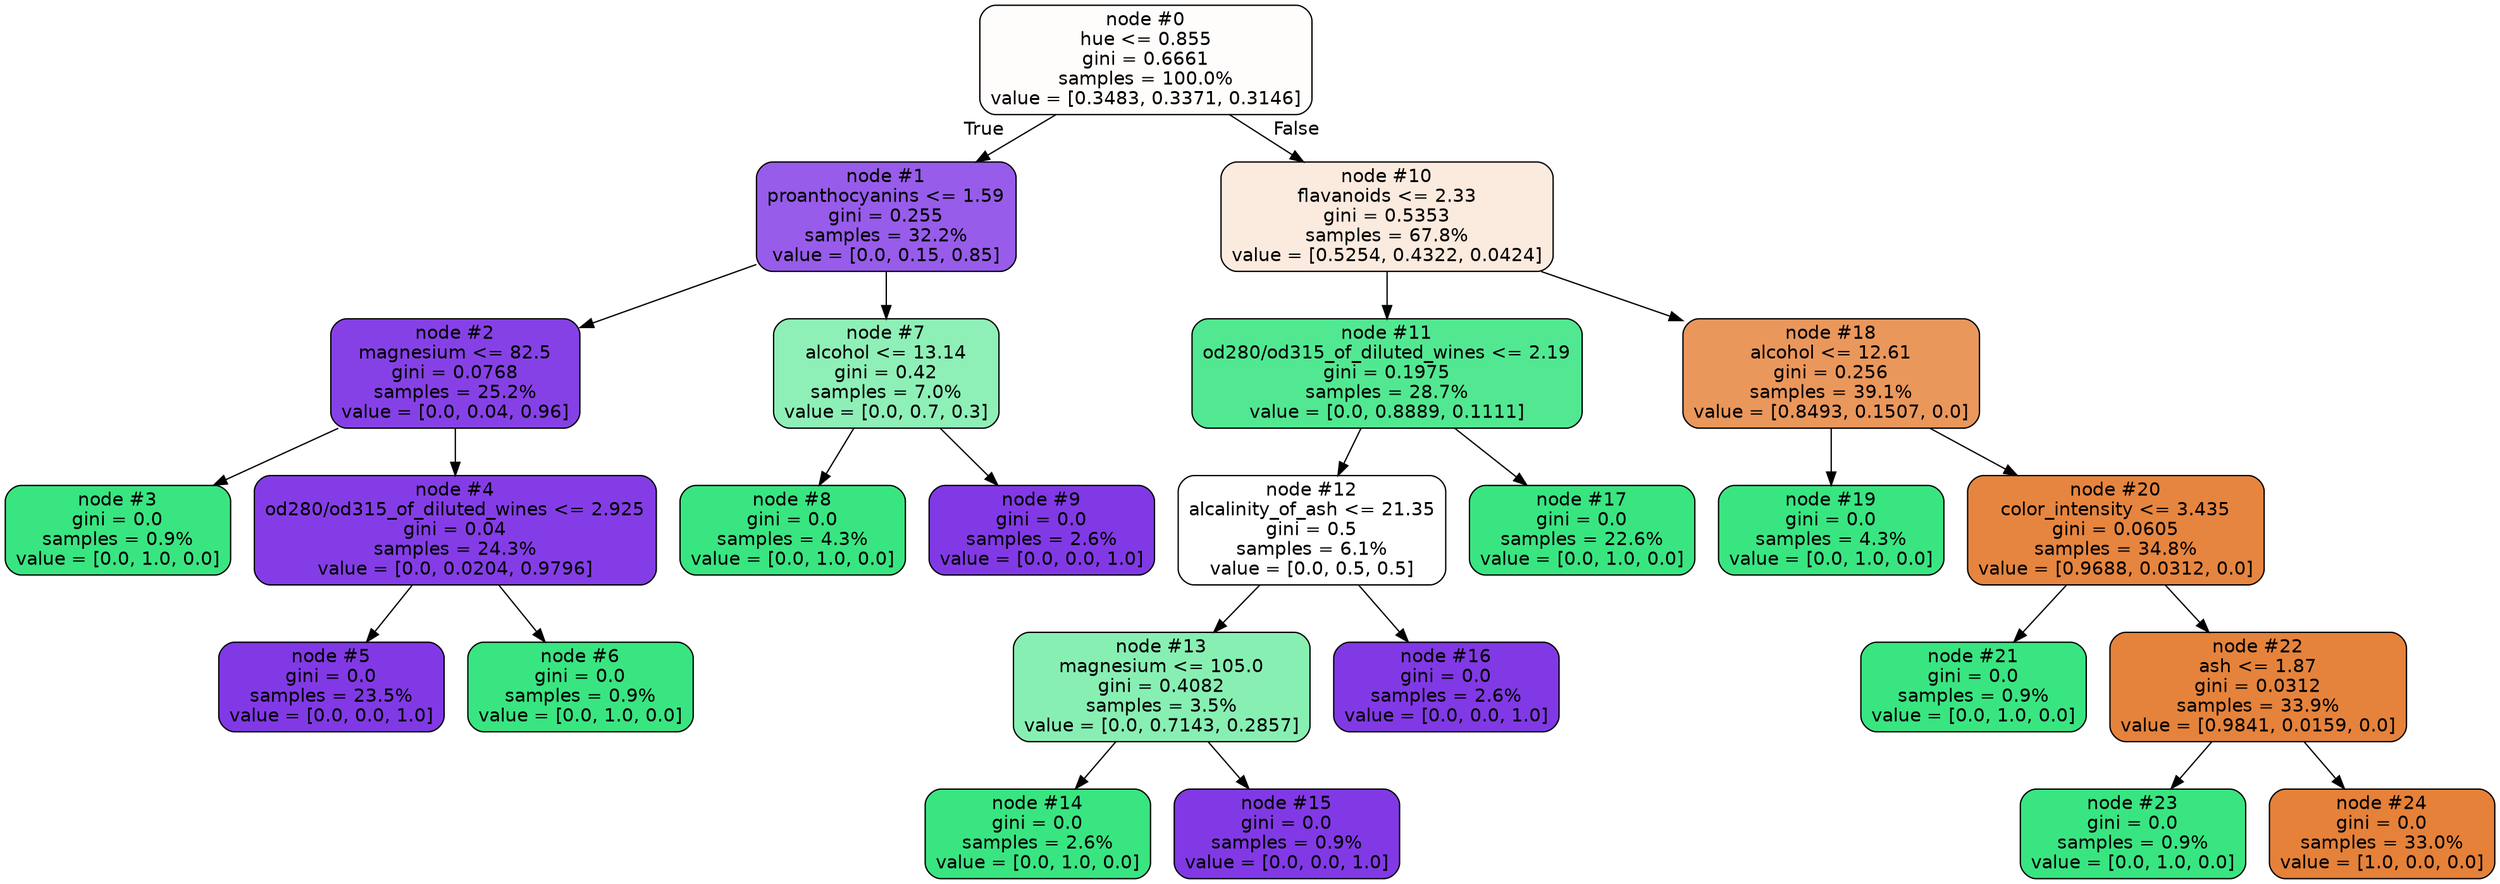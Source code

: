 digraph Tree {
node [shape=box, style="filled, rounded", color="black", fontname=helvetica] ;
edge [fontname=helvetica] ;
0 [label="node #0\nhue <= 0.855\ngini = 0.6661\nsamples = 100.0%\nvalue = [0.3483, 0.3371, 0.3146]", fillcolor="#fffdfc"] ;
1 [label="node #1\nproanthocyanins <= 1.59\ngini = 0.255\nsamples = 32.2%\nvalue = [0.0, 0.15, 0.85]", fillcolor="#975cea"] ;
0 -> 1 [labeldistance=2.5, labelangle=45, headlabel="True"] ;
2 [label="node #2\nmagnesium <= 82.5\ngini = 0.0768\nsamples = 25.2%\nvalue = [0.0, 0.04, 0.96]", fillcolor="#8641e6"] ;
1 -> 2 ;
3 [label="node #3\ngini = 0.0\nsamples = 0.9%\nvalue = [0.0, 1.0, 0.0]", fillcolor="#39e581"] ;
2 -> 3 ;
4 [label="node #4\nod280/od315_of_diluted_wines <= 2.925\ngini = 0.04\nsamples = 24.3%\nvalue = [0.0, 0.0204, 0.9796]", fillcolor="#843de6"] ;
2 -> 4 ;
5 [label="node #5\ngini = 0.0\nsamples = 23.5%\nvalue = [0.0, 0.0, 1.0]", fillcolor="#8139e5"] ;
4 -> 5 ;
6 [label="node #6\ngini = 0.0\nsamples = 0.9%\nvalue = [0.0, 1.0, 0.0]", fillcolor="#39e581"] ;
4 -> 6 ;
7 [label="node #7\nalcohol <= 13.14\ngini = 0.42\nsamples = 7.0%\nvalue = [0.0, 0.7, 0.3]", fillcolor="#8ef0b7"] ;
1 -> 7 ;
8 [label="node #8\ngini = 0.0\nsamples = 4.3%\nvalue = [0.0, 1.0, 0.0]", fillcolor="#39e581"] ;
7 -> 8 ;
9 [label="node #9\ngini = 0.0\nsamples = 2.6%\nvalue = [0.0, 0.0, 1.0]", fillcolor="#8139e5"] ;
7 -> 9 ;
10 [label="node #10\nflavanoids <= 2.33\ngini = 0.5353\nsamples = 67.8%\nvalue = [0.5254, 0.4322, 0.0424]", fillcolor="#fbeade"] ;
0 -> 10 [labeldistance=2.5, labelangle=-45, headlabel="False"] ;
11 [label="node #11\nod280/od315_of_diluted_wines <= 2.19\ngini = 0.1975\nsamples = 28.7%\nvalue = [0.0, 0.8889, 0.1111]", fillcolor="#52e891"] ;
10 -> 11 ;
12 [label="node #12\nalcalinity_of_ash <= 21.35\ngini = 0.5\nsamples = 6.1%\nvalue = [0.0, 0.5, 0.5]", fillcolor="#ffffff"] ;
11 -> 12 ;
13 [label="node #13\nmagnesium <= 105.0\ngini = 0.4082\nsamples = 3.5%\nvalue = [0.0, 0.7143, 0.2857]", fillcolor="#88efb3"] ;
12 -> 13 ;
14 [label="node #14\ngini = 0.0\nsamples = 2.6%\nvalue = [0.0, 1.0, 0.0]", fillcolor="#39e581"] ;
13 -> 14 ;
15 [label="node #15\ngini = 0.0\nsamples = 0.9%\nvalue = [0.0, 0.0, 1.0]", fillcolor="#8139e5"] ;
13 -> 15 ;
16 [label="node #16\ngini = 0.0\nsamples = 2.6%\nvalue = [0.0, 0.0, 1.0]", fillcolor="#8139e5"] ;
12 -> 16 ;
17 [label="node #17\ngini = 0.0\nsamples = 22.6%\nvalue = [0.0, 1.0, 0.0]", fillcolor="#39e581"] ;
11 -> 17 ;
18 [label="node #18\nalcohol <= 12.61\ngini = 0.256\nsamples = 39.1%\nvalue = [0.8493, 0.1507, 0.0]", fillcolor="#ea975c"] ;
10 -> 18 ;
19 [label="node #19\ngini = 0.0\nsamples = 4.3%\nvalue = [0.0, 1.0, 0.0]", fillcolor="#39e581"] ;
18 -> 19 ;
20 [label="node #20\ncolor_intensity <= 3.435\ngini = 0.0605\nsamples = 34.8%\nvalue = [0.9688, 0.0312, 0.0]", fillcolor="#e6853f"] ;
18 -> 20 ;
21 [label="node #21\ngini = 0.0\nsamples = 0.9%\nvalue = [0.0, 1.0, 0.0]", fillcolor="#39e581"] ;
20 -> 21 ;
22 [label="node #22\nash <= 1.87\ngini = 0.0312\nsamples = 33.9%\nvalue = [0.9841, 0.0159, 0.0]", fillcolor="#e5833c"] ;
20 -> 22 ;
23 [label="node #23\ngini = 0.0\nsamples = 0.9%\nvalue = [0.0, 1.0, 0.0]", fillcolor="#39e581"] ;
22 -> 23 ;
24 [label="node #24\ngini = 0.0\nsamples = 33.0%\nvalue = [1.0, 0.0, 0.0]", fillcolor="#e58139"] ;
22 -> 24 ;
}